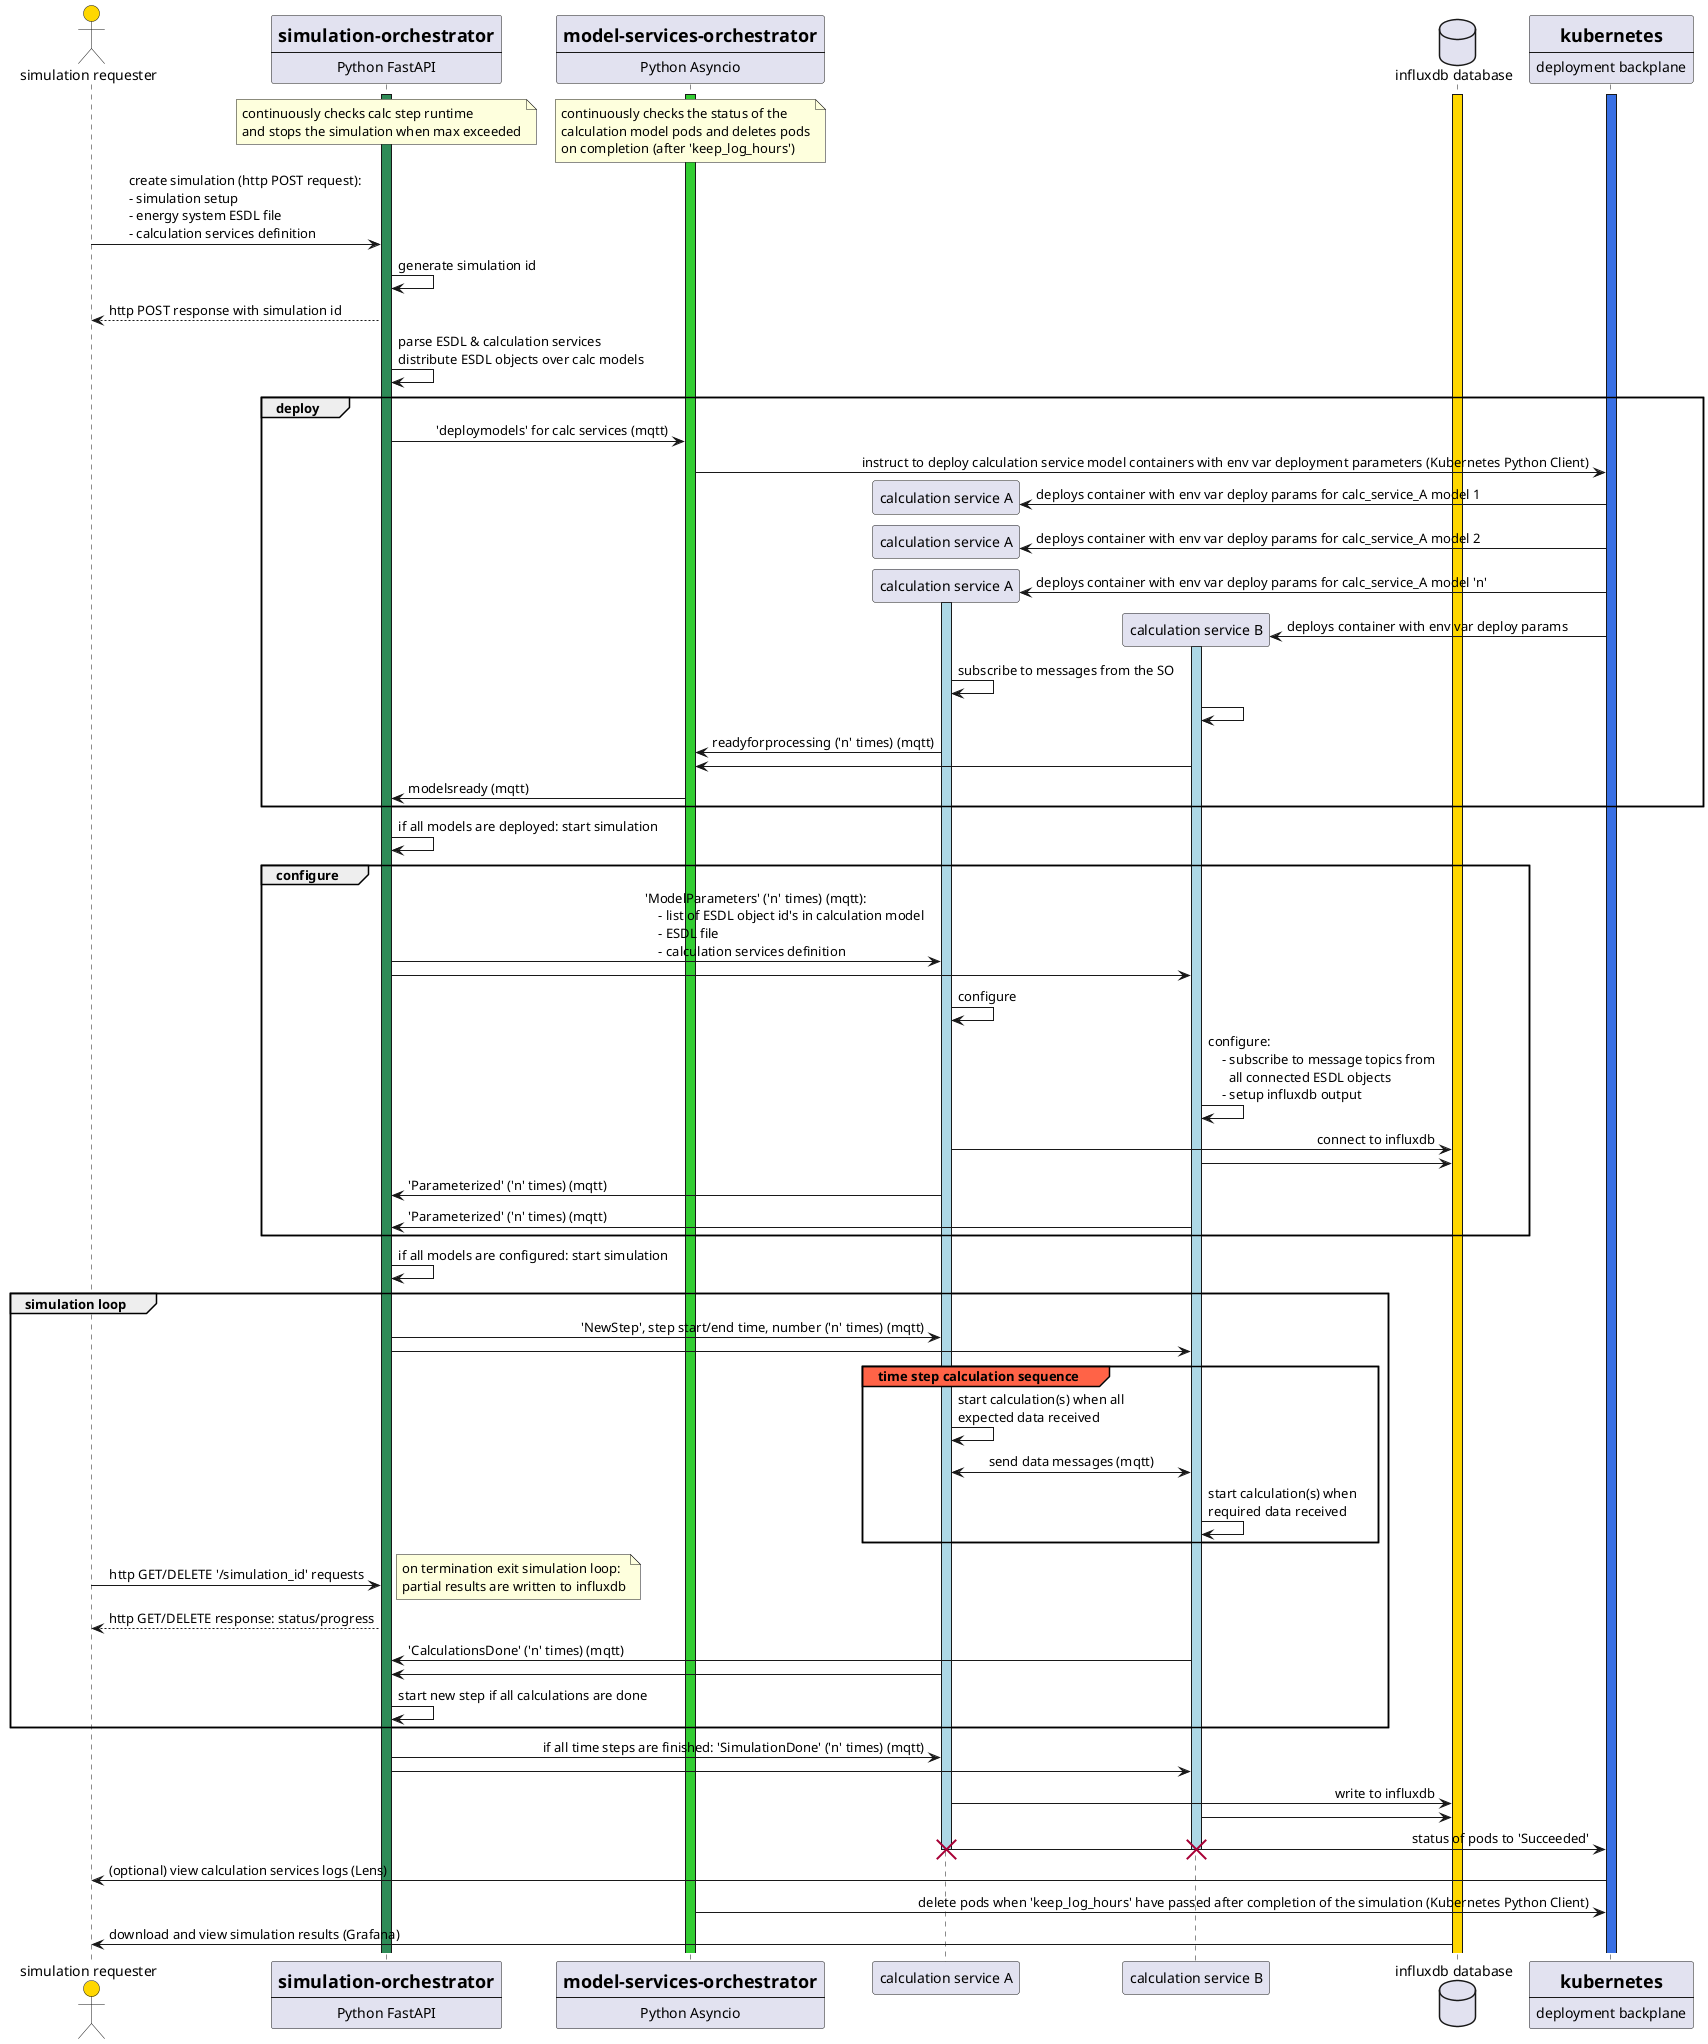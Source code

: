 @startuml
skinparam sequencemessagealign reversedirection
skinparam backgroundColor transparent
'skinparam backgroundColor #EEEBDC

skinparam actorBackgroundColor Gold

'skinparam handwritten true

actor "simulation requester" as sim_req
participant so [
    = simulation-orchestrator
    ----
    Python FastAPI
]
participant mso [
    = model-services-orchestrator
    ----
    Python Asyncio
]
participant "calculation service A" as service_A
participant "calculation service B" as service_B

database "influxdb database" as influxdb
participant deploy_plane [
    = kubernetes
    ----
    deployment backplane
]

activate mso #limegreen
activate so #seagreen
activate influxdb #gold
activate deploy_plane #3970e4

note over so
    continuously checks calc step runtime
    and stops the simulation when max exceeded
end note
/ note over mso
    continuously checks the status of the
    calculation model pods and deletes pods
    on completion (after 'keep_log_hours')
end note

sim_req -> so : create simulation (http POST request): \n\
- simulation setup\n\
- energy system ESDL file \n\
- calculation services definition

so -> so : generate simulation id
so --> sim_req : http POST response with simulation id
so -> so : parse ESDL & calculation services\n\
distribute ESDL objects over calc models

    group deploy
    so -> mso : 'deploymodels' for calc services (mqtt)
    mso -> deploy_plane : instruct to deploy calculation service model containers with env var deployment parameters (Kubernetes Python Client)

    create service_A
    deploy_plane -> service_A : deploys container with env var deploy params for calc_service_A model 1
    create service_A
    deploy_plane -> service_A : deploys container with env var deploy params for calc_service_A model 2
    create service_A
    deploy_plane -> service_A : deploys container with env var deploy params for calc_service_A model 'n'
    activate service_A #lightblue
    create service_B
    deploy_plane -> service_B : deploys container with env var deploy params
    activate service_B #lightblue

    service_A -> service_A : subscribe to messages from the SO
    service_B -> service_B :
    service_A -> mso : readyforprocessing ('n' times) (mqtt)
    service_B -> mso

    mso -> so : modelsready (mqtt)
    end

so -> so : if all models are deployed: start simulation

    group configure
    so -> service_A : 'ModelParameters' ('n' times) (mqtt):\n\
    - list of ESDL object id's in calculation model\n\
    - ESDL file\n\
    - calculation services definition
    so -> service_B :

    service_A -> service_A : configure
    service_B -> service_B : configure:\n\
    - subscribe to message topics from\n\
      all connected ESDL objects\n\
    - setup influxdb output

    service_A -> influxdb : connect to influxdb
    service_B -> influxdb

    service_A -> so : 'Parameterized' ('n' times) (mqtt)
    service_B -> so : 'Parameterized' ('n' times) (mqtt)
    end

so -> so : if all models are configured: start simulation

    group simulation loop
    so -> service_A : 'NewStep', step start/end time, number ('n' times) (mqtt)
    so -> service_B :

        group#tomato time step calculation sequence
        service_A -> service_A : start calculation(s) when all\nexpected data received
        service_A <-> service_B : send data messages (mqtt)
        service_B -> service_B : start calculation(s) when\nrequired data received
        end

    sim_req -> so: http GET/DELETE '/simulation_id' requests
        note right
           on termination exit simulation loop:
           partial results are written to influxdb
        end note
    so --> sim_req: http GET/DELETE response: status/progress

    service_B -> so : 'CalculationsDone' ('n' times) (mqtt)
    service_A -> so :

    so -> so : start new step if all calculations are done
    end

so -> service_A : if all time steps are finished: 'SimulationDone' ('n' times) (mqtt)
so -> service_B :
service_A -> influxdb : write to influxdb
service_B -> influxdb :
service_A -> deploy_plane : status of pods to 'Succeeded'
deactivate service_A
destroy service_A
deactivate service_B
destroy service_B

sim_req <- deploy_plane : (optional) view calculation services logs (Lens)
mso -> deploy_plane : delete pods when 'keep_log_hours' have passed after completion of the simulation (Kubernetes Python Client)

sim_req <- influxdb : download and view simulation results (Grafana)

'hide footbox
@enduml
